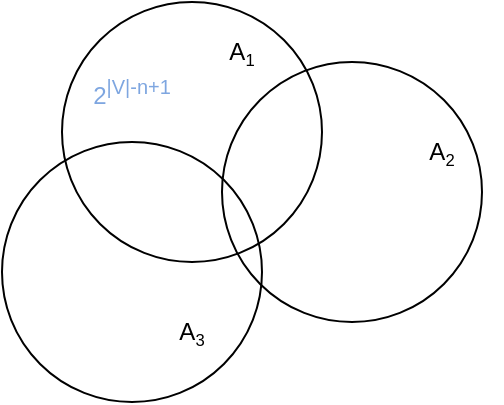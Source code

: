 <mxfile version="16.5.1" type="device"><diagram id="m2POmQMDid7EBQ1OlO0n" name="Page-1"><mxGraphModel dx="474" dy="291" grid="1" gridSize="10" guides="1" tooltips="1" connect="1" arrows="1" fold="1" page="1" pageScale="1" pageWidth="1169" pageHeight="827" math="0" shadow="0"><root><mxCell id="0"/><mxCell id="1" parent="0"/><mxCell id="YnvssIihWnGZChOEeLEZ-2" value="" style="ellipse;whiteSpace=wrap;html=1;aspect=fixed;fillColor=none;" vertex="1" parent="1"><mxGeometry x="40" y="150" width="130" height="130" as="geometry"/></mxCell><mxCell id="YnvssIihWnGZChOEeLEZ-3" value="A&lt;span style=&quot;font-size: 10px&quot;&gt;&lt;sub&gt;1&lt;/sub&gt;&lt;/span&gt;" style="text;html=1;strokeColor=none;fillColor=none;align=center;verticalAlign=middle;whiteSpace=wrap;rounded=0;" vertex="1" parent="1"><mxGeometry x="100" y="160" width="60" height="30" as="geometry"/></mxCell><mxCell id="YnvssIihWnGZChOEeLEZ-4" value="" style="ellipse;whiteSpace=wrap;html=1;aspect=fixed;fillColor=none;" vertex="1" parent="1"><mxGeometry x="120" y="180" width="130" height="130" as="geometry"/></mxCell><mxCell id="YnvssIihWnGZChOEeLEZ-5" value="" style="ellipse;whiteSpace=wrap;html=1;aspect=fixed;fillColor=none;" vertex="1" parent="1"><mxGeometry x="10" y="220" width="130" height="130" as="geometry"/></mxCell><mxCell id="YnvssIihWnGZChOEeLEZ-6" value="A&lt;span style=&quot;font-size: 10px&quot;&gt;&lt;sub&gt;2&lt;/sub&gt;&lt;/span&gt;" style="text;html=1;strokeColor=none;fillColor=none;align=center;verticalAlign=middle;whiteSpace=wrap;rounded=0;" vertex="1" parent="1"><mxGeometry x="200" y="210" width="60" height="30" as="geometry"/></mxCell><mxCell id="YnvssIihWnGZChOEeLEZ-7" value="A&lt;span style=&quot;font-size: 10px&quot;&gt;&lt;sub&gt;3&lt;/sub&gt;&lt;/span&gt;" style="text;html=1;strokeColor=none;fillColor=none;align=center;verticalAlign=middle;whiteSpace=wrap;rounded=0;" vertex="1" parent="1"><mxGeometry x="75" y="300" width="60" height="30" as="geometry"/></mxCell><mxCell id="YnvssIihWnGZChOEeLEZ-8" value="2&lt;sup&gt;|V|-n+1&lt;/sup&gt;" style="text;html=1;strokeColor=none;fillColor=none;align=center;verticalAlign=middle;whiteSpace=wrap;rounded=0;fontColor=#7EA6E0;" vertex="1" parent="1"><mxGeometry x="45" y="180" width="60" height="30" as="geometry"/></mxCell></root></mxGraphModel></diagram></mxfile>